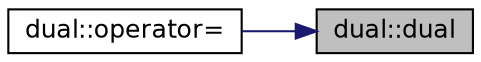 digraph "dual::dual"
{
 // INTERACTIVE_SVG=YES
 // LATEX_PDF_SIZE
  bgcolor="transparent";
  edge [fontname="Helvetica",fontsize="12",labelfontname="Helvetica",labelfontsize="12"];
  node [fontname="Helvetica",fontsize="12",shape=record];
  rankdir="RL";
  Node1 [label="dual::dual",height=0.2,width=0.4,color="black", fillcolor="grey75", style="filled", fontcolor="black",tooltip="Constructor."];
  Node1 -> Node2 [dir="back",color="midnightblue",fontsize="12",style="solid",fontname="Helvetica"];
  Node2 [label="dual::operator=",height=0.2,width=0.4,color="black",URL="$structdual_a4d24f448fd2ec95c7d654d6161763420.html#a4d24f448fd2ec95c7d654d6161763420",tooltip="Assign foreign type operator."];
}
